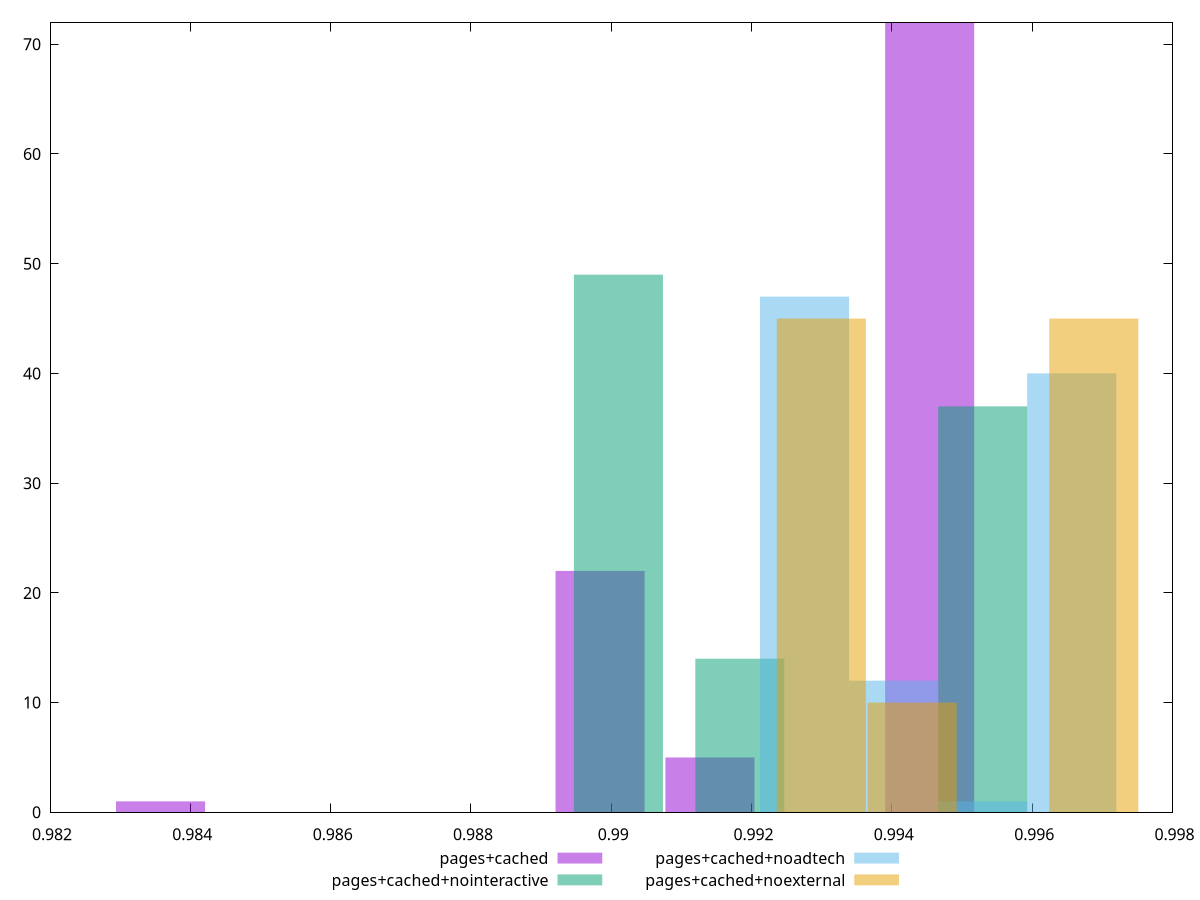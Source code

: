 $_pagesCached <<EOF
0.9945388542842366 72
0.9898402455238386 22
0.983575433843308 1
0.9914064484439713 5
EOF
$_pagesCachedNointeractive <<EOF
0.995294900102865 37
0.9901020571458066 49
0.9918330047981594 14
EOF
$_pagesCachedNoadtech <<EOF
0.9927551688325905 47
0.9965636924981887 40
0.9940246767211232 12
0.9952941846096559 1
EOF
$_pagesCachedNoexternal <<EOF
0.9968781518956439 45
0.9929942110441025 45
0.9942888579946163 10
EOF
set key outside below
set terminal pngcairo
set output "report_00004_2020-11-02T20-21-41.718Z/first-cpu-idle/first-cpu-idle_pages+cached_pages+cached+nointeractive_pages+cached+noadtech_pages+cached+noexternal+hist.png"
set boxwidth 0.0012695078885327244
set style fill transparent solid 0.5 noborder
set yrange [0:72]
plot $_pagesCached title "pages+cached" with boxes ,$_pagesCachedNointeractive title "pages+cached+nointeractive" with boxes ,$_pagesCachedNoadtech title "pages+cached+noadtech" with boxes ,$_pagesCachedNoexternal title "pages+cached+noexternal" with boxes ,